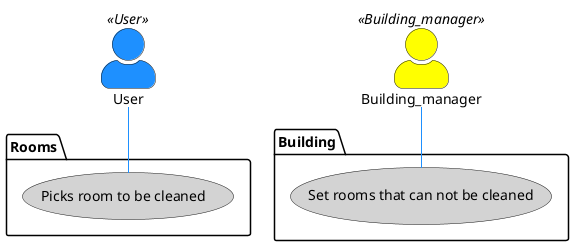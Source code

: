 @startuml usecase3
skinparam DefaultFontName Times New Roman
skinparam actorStyle awesome
Actor User
User << User >> #DodgerBlue

Actor Building_manager
Building_manager << Building_manager >> #Yellow


package Building {
    usecase "Set rooms that can not be cleaned" as (set_location) #LightGrey
}

package Rooms {
    usecase "Picks room to be cleaned " as (robot_tasks) #LightGrey
}

:User: -- (robot_tasks) #DodgerBlue
:Building_manager: -- (set_location) #DodgerBlue
@enduml
